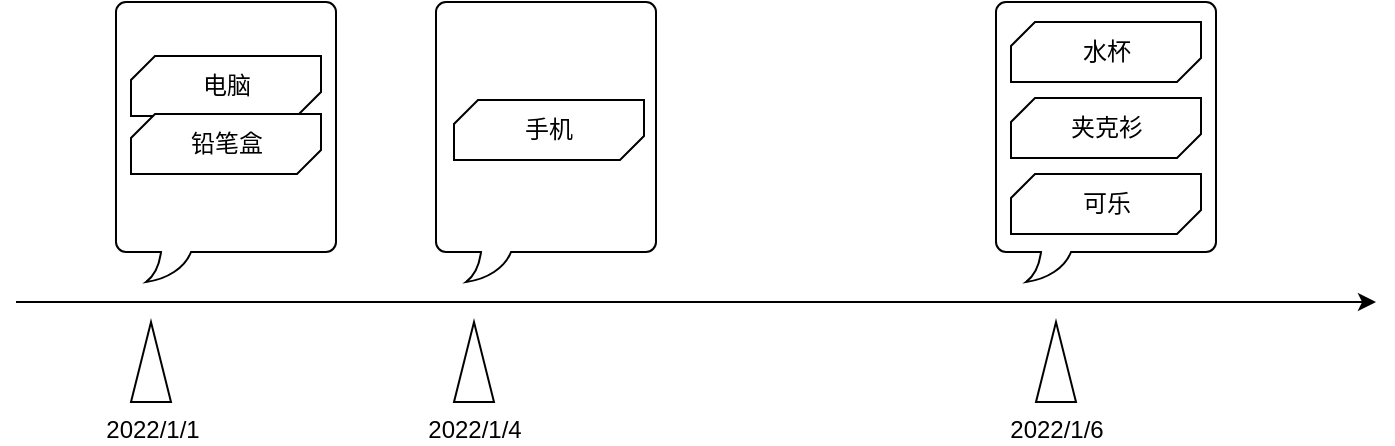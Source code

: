 <mxfile version="20.5.3" type="github">
  <diagram id="Ubsr9lHaoQ69G1aPTO2z" name="第 1 页">
    <mxGraphModel dx="770" dy="417" grid="1" gridSize="10" guides="1" tooltips="1" connect="1" arrows="1" fold="1" page="1" pageScale="1" pageWidth="827" pageHeight="1169" math="0" shadow="0">
      <root>
        <mxCell id="0" />
        <mxCell id="1" parent="0" />
        <mxCell id="RgrWaJyM2sgzOq3bHfwq-1" value="" style="endArrow=classic;html=1;rounded=0;" edge="1" parent="1">
          <mxGeometry width="50" height="50" relative="1" as="geometry">
            <mxPoint x="80" y="240" as="sourcePoint" />
            <mxPoint x="760" y="240" as="targetPoint" />
          </mxGeometry>
        </mxCell>
        <mxCell id="RgrWaJyM2sgzOq3bHfwq-2" value="" style="whiteSpace=wrap;html=1;shape=mxgraph.basic.roundRectCallout;dx=30;dy=15;size=5;boundedLbl=1;" vertex="1" parent="1">
          <mxGeometry x="130" y="90" width="110" height="140" as="geometry" />
        </mxCell>
        <mxCell id="RgrWaJyM2sgzOq3bHfwq-3" value="电脑" style="verticalLabelPosition=middle;verticalAlign=middle;html=1;shape=mxgraph.basic.diag_snip_rect;dx=6;whiteSpace=wrap;align=center;labelPosition=center;" vertex="1" parent="1">
          <mxGeometry x="137.5" y="117" width="95" height="30" as="geometry" />
        </mxCell>
        <mxCell id="RgrWaJyM2sgzOq3bHfwq-4" value="铅笔盒" style="verticalLabelPosition=middle;verticalAlign=middle;html=1;shape=mxgraph.basic.diag_snip_rect;dx=6;whiteSpace=wrap;align=center;labelPosition=center;" vertex="1" parent="1">
          <mxGeometry x="137.5" y="146" width="95" height="30" as="geometry" />
        </mxCell>
        <mxCell id="RgrWaJyM2sgzOq3bHfwq-5" value="" style="whiteSpace=wrap;html=1;shape=mxgraph.basic.roundRectCallout;dx=30;dy=15;size=5;boundedLbl=1;" vertex="1" parent="1">
          <mxGeometry x="290" y="90" width="110" height="140" as="geometry" />
        </mxCell>
        <mxCell id="RgrWaJyM2sgzOq3bHfwq-6" value="手机" style="verticalLabelPosition=middle;verticalAlign=middle;html=1;shape=mxgraph.basic.diag_snip_rect;dx=6;whiteSpace=wrap;align=center;labelPosition=center;" vertex="1" parent="1">
          <mxGeometry x="299" y="139" width="95" height="30" as="geometry" />
        </mxCell>
        <mxCell id="RgrWaJyM2sgzOq3bHfwq-8" value="" style="whiteSpace=wrap;html=1;shape=mxgraph.basic.roundRectCallout;dx=30;dy=15;size=5;boundedLbl=1;" vertex="1" parent="1">
          <mxGeometry x="570" y="90" width="110" height="140" as="geometry" />
        </mxCell>
        <mxCell id="RgrWaJyM2sgzOq3bHfwq-9" value="水杯" style="verticalLabelPosition=middle;verticalAlign=middle;html=1;shape=mxgraph.basic.diag_snip_rect;dx=6;whiteSpace=wrap;align=center;labelPosition=center;" vertex="1" parent="1">
          <mxGeometry x="577.5" y="100" width="95" height="30" as="geometry" />
        </mxCell>
        <mxCell id="RgrWaJyM2sgzOq3bHfwq-10" value="夹克衫" style="verticalLabelPosition=middle;verticalAlign=middle;html=1;shape=mxgraph.basic.diag_snip_rect;dx=6;whiteSpace=wrap;align=center;labelPosition=center;" vertex="1" parent="1">
          <mxGeometry x="577.5" y="138" width="95" height="30" as="geometry" />
        </mxCell>
        <mxCell id="RgrWaJyM2sgzOq3bHfwq-11" value="可乐" style="verticalLabelPosition=middle;verticalAlign=middle;html=1;shape=mxgraph.basic.diag_snip_rect;dx=6;whiteSpace=wrap;align=center;labelPosition=center;" vertex="1" parent="1">
          <mxGeometry x="577.5" y="176" width="95" height="30" as="geometry" />
        </mxCell>
        <mxCell id="RgrWaJyM2sgzOq3bHfwq-13" value="2022/1/1" style="verticalLabelPosition=bottom;verticalAlign=top;html=1;shape=mxgraph.basic.acute_triangle;dx=0.5;" vertex="1" parent="1">
          <mxGeometry x="137.5" y="250" width="20" height="40" as="geometry" />
        </mxCell>
        <mxCell id="RgrWaJyM2sgzOq3bHfwq-16" value="2022/1/4" style="verticalLabelPosition=bottom;verticalAlign=top;html=1;shape=mxgraph.basic.acute_triangle;dx=0.5;" vertex="1" parent="1">
          <mxGeometry x="299" y="250" width="20" height="40" as="geometry" />
        </mxCell>
        <mxCell id="RgrWaJyM2sgzOq3bHfwq-17" value="2022/1/6" style="verticalLabelPosition=bottom;verticalAlign=top;html=1;shape=mxgraph.basic.acute_triangle;dx=0.5;" vertex="1" parent="1">
          <mxGeometry x="590" y="250" width="20" height="40" as="geometry" />
        </mxCell>
      </root>
    </mxGraphModel>
  </diagram>
</mxfile>
